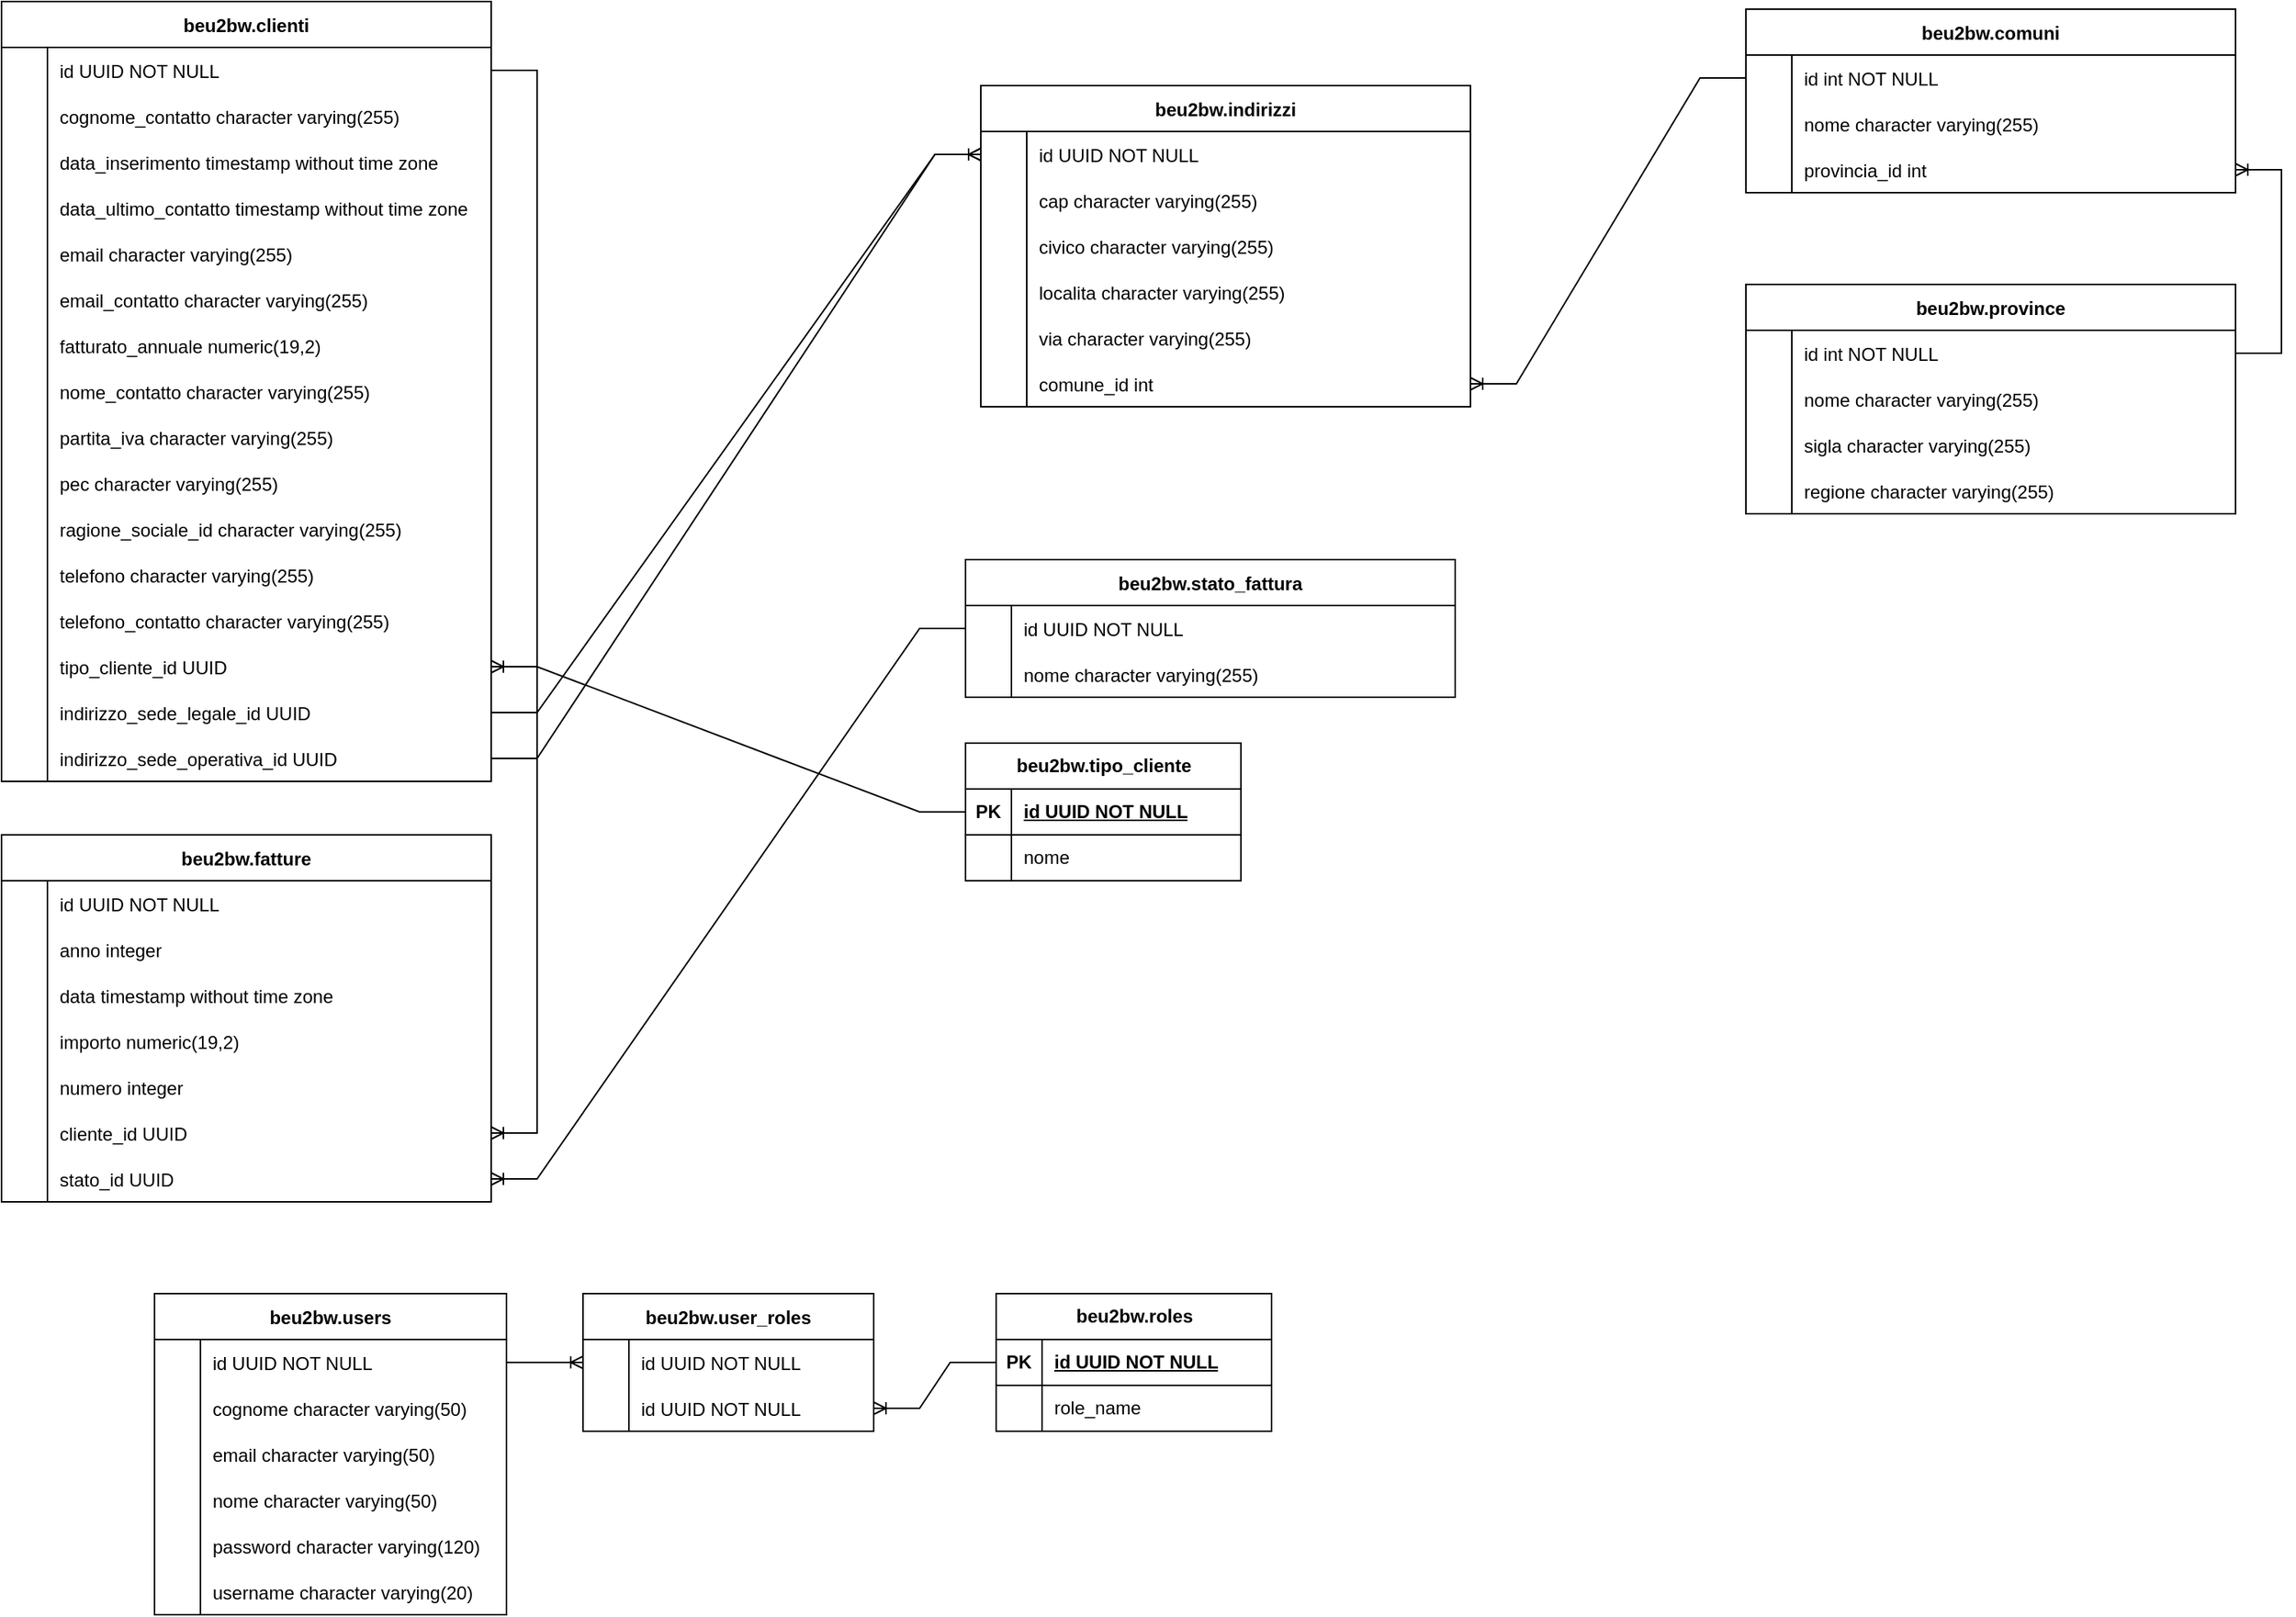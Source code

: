 <mxfile version="21.3.7" type="device">
  <diagram name="Page-1" id="3H1zWXq2zTnFVmHmEkWN">
    <mxGraphModel dx="3088" dy="836" grid="1" gridSize="10" guides="1" tooltips="1" connect="1" arrows="1" fold="1" page="1" pageScale="1" pageWidth="827" pageHeight="1169" math="0" shadow="0">
      <root>
        <mxCell id="0" />
        <mxCell id="1" parent="0" />
        <mxCell id="0dbk8oD-BahbHtxNB52f-1" value="beu2bw.clienti" style="shape=table;startSize=30;container=1;collapsible=1;childLayout=tableLayout;fixedRows=1;rowLines=0;fontStyle=1;align=center;resizeLast=1;" vertex="1" parent="1">
          <mxGeometry x="-1500" y="75" width="320" height="510" as="geometry" />
        </mxCell>
        <mxCell id="0dbk8oD-BahbHtxNB52f-2" value="" style="shape=tableRow;horizontal=0;startSize=0;swimlaneHead=0;swimlaneBody=0;fillColor=none;collapsible=0;dropTarget=0;points=[[0,0.5],[1,0.5]];portConstraint=eastwest;strokeColor=inherit;top=0;left=0;right=0;bottom=0;" vertex="1" parent="0dbk8oD-BahbHtxNB52f-1">
          <mxGeometry y="30" width="320" height="30" as="geometry" />
        </mxCell>
        <mxCell id="0dbk8oD-BahbHtxNB52f-3" value="" style="shape=partialRectangle;overflow=hidden;connectable=0;fillColor=none;strokeColor=inherit;top=0;left=0;bottom=0;right=0;" vertex="1" parent="0dbk8oD-BahbHtxNB52f-2">
          <mxGeometry width="30" height="30" as="geometry">
            <mxRectangle width="30" height="30" as="alternateBounds" />
          </mxGeometry>
        </mxCell>
        <mxCell id="0dbk8oD-BahbHtxNB52f-4" value="id UUID NOT NULL" style="shape=partialRectangle;overflow=hidden;connectable=0;fillColor=none;align=left;strokeColor=inherit;top=0;left=0;bottom=0;right=0;spacingLeft=6;" vertex="1" parent="0dbk8oD-BahbHtxNB52f-2">
          <mxGeometry x="30" width="290" height="30" as="geometry">
            <mxRectangle width="290" height="30" as="alternateBounds" />
          </mxGeometry>
        </mxCell>
        <mxCell id="0dbk8oD-BahbHtxNB52f-5" value="" style="shape=tableRow;horizontal=0;startSize=0;swimlaneHead=0;swimlaneBody=0;fillColor=none;collapsible=0;dropTarget=0;points=[[0,0.5],[1,0.5]];portConstraint=eastwest;strokeColor=inherit;top=0;left=0;right=0;bottom=0;" vertex="1" parent="0dbk8oD-BahbHtxNB52f-1">
          <mxGeometry y="60" width="320" height="30" as="geometry" />
        </mxCell>
        <mxCell id="0dbk8oD-BahbHtxNB52f-6" value="" style="shape=partialRectangle;overflow=hidden;connectable=0;fillColor=none;strokeColor=inherit;top=0;left=0;bottom=0;right=0;" vertex="1" parent="0dbk8oD-BahbHtxNB52f-5">
          <mxGeometry width="30" height="30" as="geometry">
            <mxRectangle width="30" height="30" as="alternateBounds" />
          </mxGeometry>
        </mxCell>
        <mxCell id="0dbk8oD-BahbHtxNB52f-7" value="cognome_contatto character varying(255)" style="shape=partialRectangle;overflow=hidden;connectable=0;fillColor=none;align=left;strokeColor=inherit;top=0;left=0;bottom=0;right=0;spacingLeft=6;" vertex="1" parent="0dbk8oD-BahbHtxNB52f-5">
          <mxGeometry x="30" width="290" height="30" as="geometry">
            <mxRectangle width="290" height="30" as="alternateBounds" />
          </mxGeometry>
        </mxCell>
        <mxCell id="0dbk8oD-BahbHtxNB52f-8" value="" style="shape=tableRow;horizontal=0;startSize=0;swimlaneHead=0;swimlaneBody=0;fillColor=none;collapsible=0;dropTarget=0;points=[[0,0.5],[1,0.5]];portConstraint=eastwest;strokeColor=inherit;top=0;left=0;right=0;bottom=0;" vertex="1" parent="0dbk8oD-BahbHtxNB52f-1">
          <mxGeometry y="90" width="320" height="30" as="geometry" />
        </mxCell>
        <mxCell id="0dbk8oD-BahbHtxNB52f-9" value="" style="shape=partialRectangle;overflow=hidden;connectable=0;fillColor=none;strokeColor=inherit;top=0;left=0;bottom=0;right=0;" vertex="1" parent="0dbk8oD-BahbHtxNB52f-8">
          <mxGeometry width="30" height="30" as="geometry">
            <mxRectangle width="30" height="30" as="alternateBounds" />
          </mxGeometry>
        </mxCell>
        <mxCell id="0dbk8oD-BahbHtxNB52f-10" value="data_inserimento timestamp without time zone" style="shape=partialRectangle;overflow=hidden;connectable=0;fillColor=none;align=left;strokeColor=inherit;top=0;left=0;bottom=0;right=0;spacingLeft=6;" vertex="1" parent="0dbk8oD-BahbHtxNB52f-8">
          <mxGeometry x="30" width="290" height="30" as="geometry">
            <mxRectangle width="290" height="30" as="alternateBounds" />
          </mxGeometry>
        </mxCell>
        <mxCell id="0dbk8oD-BahbHtxNB52f-11" value="" style="shape=tableRow;horizontal=0;startSize=0;swimlaneHead=0;swimlaneBody=0;fillColor=none;collapsible=0;dropTarget=0;points=[[0,0.5],[1,0.5]];portConstraint=eastwest;strokeColor=inherit;top=0;left=0;right=0;bottom=0;" vertex="1" parent="0dbk8oD-BahbHtxNB52f-1">
          <mxGeometry y="120" width="320" height="30" as="geometry" />
        </mxCell>
        <mxCell id="0dbk8oD-BahbHtxNB52f-12" value="" style="shape=partialRectangle;overflow=hidden;connectable=0;fillColor=none;strokeColor=inherit;top=0;left=0;bottom=0;right=0;" vertex="1" parent="0dbk8oD-BahbHtxNB52f-11">
          <mxGeometry width="30" height="30" as="geometry">
            <mxRectangle width="30" height="30" as="alternateBounds" />
          </mxGeometry>
        </mxCell>
        <mxCell id="0dbk8oD-BahbHtxNB52f-13" value="data_ultimo_contatto timestamp without time zone" style="shape=partialRectangle;overflow=hidden;connectable=0;fillColor=none;align=left;strokeColor=inherit;top=0;left=0;bottom=0;right=0;spacingLeft=6;" vertex="1" parent="0dbk8oD-BahbHtxNB52f-11">
          <mxGeometry x="30" width="290" height="30" as="geometry">
            <mxRectangle width="290" height="30" as="alternateBounds" />
          </mxGeometry>
        </mxCell>
        <mxCell id="0dbk8oD-BahbHtxNB52f-14" value="" style="shape=tableRow;horizontal=0;startSize=0;swimlaneHead=0;swimlaneBody=0;fillColor=none;collapsible=0;dropTarget=0;points=[[0,0.5],[1,0.5]];portConstraint=eastwest;strokeColor=inherit;top=0;left=0;right=0;bottom=0;" vertex="1" parent="0dbk8oD-BahbHtxNB52f-1">
          <mxGeometry y="150" width="320" height="30" as="geometry" />
        </mxCell>
        <mxCell id="0dbk8oD-BahbHtxNB52f-15" value="" style="shape=partialRectangle;overflow=hidden;connectable=0;fillColor=none;strokeColor=inherit;top=0;left=0;bottom=0;right=0;" vertex="1" parent="0dbk8oD-BahbHtxNB52f-14">
          <mxGeometry width="30" height="30" as="geometry">
            <mxRectangle width="30" height="30" as="alternateBounds" />
          </mxGeometry>
        </mxCell>
        <mxCell id="0dbk8oD-BahbHtxNB52f-16" value="email character varying(255)" style="shape=partialRectangle;overflow=hidden;connectable=0;fillColor=none;align=left;strokeColor=inherit;top=0;left=0;bottom=0;right=0;spacingLeft=6;" vertex="1" parent="0dbk8oD-BahbHtxNB52f-14">
          <mxGeometry x="30" width="290" height="30" as="geometry">
            <mxRectangle width="290" height="30" as="alternateBounds" />
          </mxGeometry>
        </mxCell>
        <mxCell id="0dbk8oD-BahbHtxNB52f-17" value="" style="shape=tableRow;horizontal=0;startSize=0;swimlaneHead=0;swimlaneBody=0;fillColor=none;collapsible=0;dropTarget=0;points=[[0,0.5],[1,0.5]];portConstraint=eastwest;strokeColor=inherit;top=0;left=0;right=0;bottom=0;" vertex="1" parent="0dbk8oD-BahbHtxNB52f-1">
          <mxGeometry y="180" width="320" height="30" as="geometry" />
        </mxCell>
        <mxCell id="0dbk8oD-BahbHtxNB52f-18" value="" style="shape=partialRectangle;overflow=hidden;connectable=0;fillColor=none;strokeColor=inherit;top=0;left=0;bottom=0;right=0;" vertex="1" parent="0dbk8oD-BahbHtxNB52f-17">
          <mxGeometry width="30" height="30" as="geometry">
            <mxRectangle width="30" height="30" as="alternateBounds" />
          </mxGeometry>
        </mxCell>
        <mxCell id="0dbk8oD-BahbHtxNB52f-19" value="email_contatto character varying(255)" style="shape=partialRectangle;overflow=hidden;connectable=0;fillColor=none;align=left;strokeColor=inherit;top=0;left=0;bottom=0;right=0;spacingLeft=6;" vertex="1" parent="0dbk8oD-BahbHtxNB52f-17">
          <mxGeometry x="30" width="290" height="30" as="geometry">
            <mxRectangle width="290" height="30" as="alternateBounds" />
          </mxGeometry>
        </mxCell>
        <mxCell id="0dbk8oD-BahbHtxNB52f-20" value="" style="shape=tableRow;horizontal=0;startSize=0;swimlaneHead=0;swimlaneBody=0;fillColor=none;collapsible=0;dropTarget=0;points=[[0,0.5],[1,0.5]];portConstraint=eastwest;strokeColor=inherit;top=0;left=0;right=0;bottom=0;" vertex="1" parent="0dbk8oD-BahbHtxNB52f-1">
          <mxGeometry y="210" width="320" height="30" as="geometry" />
        </mxCell>
        <mxCell id="0dbk8oD-BahbHtxNB52f-21" value="" style="shape=partialRectangle;overflow=hidden;connectable=0;fillColor=none;strokeColor=inherit;top=0;left=0;bottom=0;right=0;" vertex="1" parent="0dbk8oD-BahbHtxNB52f-20">
          <mxGeometry width="30" height="30" as="geometry">
            <mxRectangle width="30" height="30" as="alternateBounds" />
          </mxGeometry>
        </mxCell>
        <mxCell id="0dbk8oD-BahbHtxNB52f-22" value="fatturato_annuale numeric(19,2)" style="shape=partialRectangle;overflow=hidden;connectable=0;fillColor=none;align=left;strokeColor=inherit;top=0;left=0;bottom=0;right=0;spacingLeft=6;" vertex="1" parent="0dbk8oD-BahbHtxNB52f-20">
          <mxGeometry x="30" width="290" height="30" as="geometry">
            <mxRectangle width="290" height="30" as="alternateBounds" />
          </mxGeometry>
        </mxCell>
        <mxCell id="0dbk8oD-BahbHtxNB52f-23" value="" style="shape=tableRow;horizontal=0;startSize=0;swimlaneHead=0;swimlaneBody=0;fillColor=none;collapsible=0;dropTarget=0;points=[[0,0.5],[1,0.5]];portConstraint=eastwest;strokeColor=inherit;top=0;left=0;right=0;bottom=0;" vertex="1" parent="0dbk8oD-BahbHtxNB52f-1">
          <mxGeometry y="240" width="320" height="30" as="geometry" />
        </mxCell>
        <mxCell id="0dbk8oD-BahbHtxNB52f-24" value="" style="shape=partialRectangle;overflow=hidden;connectable=0;fillColor=none;strokeColor=inherit;top=0;left=0;bottom=0;right=0;" vertex="1" parent="0dbk8oD-BahbHtxNB52f-23">
          <mxGeometry width="30" height="30" as="geometry">
            <mxRectangle width="30" height="30" as="alternateBounds" />
          </mxGeometry>
        </mxCell>
        <mxCell id="0dbk8oD-BahbHtxNB52f-25" value="nome_contatto character varying(255)" style="shape=partialRectangle;overflow=hidden;connectable=0;fillColor=none;align=left;strokeColor=inherit;top=0;left=0;bottom=0;right=0;spacingLeft=6;" vertex="1" parent="0dbk8oD-BahbHtxNB52f-23">
          <mxGeometry x="30" width="290" height="30" as="geometry">
            <mxRectangle width="290" height="30" as="alternateBounds" />
          </mxGeometry>
        </mxCell>
        <mxCell id="0dbk8oD-BahbHtxNB52f-26" value="" style="shape=tableRow;horizontal=0;startSize=0;swimlaneHead=0;swimlaneBody=0;fillColor=none;collapsible=0;dropTarget=0;points=[[0,0.5],[1,0.5]];portConstraint=eastwest;strokeColor=inherit;top=0;left=0;right=0;bottom=0;" vertex="1" parent="0dbk8oD-BahbHtxNB52f-1">
          <mxGeometry y="270" width="320" height="30" as="geometry" />
        </mxCell>
        <mxCell id="0dbk8oD-BahbHtxNB52f-27" value="" style="shape=partialRectangle;overflow=hidden;connectable=0;fillColor=none;strokeColor=inherit;top=0;left=0;bottom=0;right=0;" vertex="1" parent="0dbk8oD-BahbHtxNB52f-26">
          <mxGeometry width="30" height="30" as="geometry">
            <mxRectangle width="30" height="30" as="alternateBounds" />
          </mxGeometry>
        </mxCell>
        <mxCell id="0dbk8oD-BahbHtxNB52f-28" value="partita_iva character varying(255)" style="shape=partialRectangle;overflow=hidden;connectable=0;fillColor=none;align=left;strokeColor=inherit;top=0;left=0;bottom=0;right=0;spacingLeft=6;" vertex="1" parent="0dbk8oD-BahbHtxNB52f-26">
          <mxGeometry x="30" width="290" height="30" as="geometry">
            <mxRectangle width="290" height="30" as="alternateBounds" />
          </mxGeometry>
        </mxCell>
        <mxCell id="0dbk8oD-BahbHtxNB52f-29" value="" style="shape=tableRow;horizontal=0;startSize=0;swimlaneHead=0;swimlaneBody=0;fillColor=none;collapsible=0;dropTarget=0;points=[[0,0.5],[1,0.5]];portConstraint=eastwest;strokeColor=inherit;top=0;left=0;right=0;bottom=0;" vertex="1" parent="0dbk8oD-BahbHtxNB52f-1">
          <mxGeometry y="300" width="320" height="30" as="geometry" />
        </mxCell>
        <mxCell id="0dbk8oD-BahbHtxNB52f-30" value="" style="shape=partialRectangle;overflow=hidden;connectable=0;fillColor=none;strokeColor=inherit;top=0;left=0;bottom=0;right=0;" vertex="1" parent="0dbk8oD-BahbHtxNB52f-29">
          <mxGeometry width="30" height="30" as="geometry">
            <mxRectangle width="30" height="30" as="alternateBounds" />
          </mxGeometry>
        </mxCell>
        <mxCell id="0dbk8oD-BahbHtxNB52f-31" value="pec character varying(255)" style="shape=partialRectangle;overflow=hidden;connectable=0;fillColor=none;align=left;strokeColor=inherit;top=0;left=0;bottom=0;right=0;spacingLeft=6;" vertex="1" parent="0dbk8oD-BahbHtxNB52f-29">
          <mxGeometry x="30" width="290" height="30" as="geometry">
            <mxRectangle width="290" height="30" as="alternateBounds" />
          </mxGeometry>
        </mxCell>
        <mxCell id="0dbk8oD-BahbHtxNB52f-32" value="" style="shape=tableRow;horizontal=0;startSize=0;swimlaneHead=0;swimlaneBody=0;fillColor=none;collapsible=0;dropTarget=0;points=[[0,0.5],[1,0.5]];portConstraint=eastwest;strokeColor=inherit;top=0;left=0;right=0;bottom=0;" vertex="1" parent="0dbk8oD-BahbHtxNB52f-1">
          <mxGeometry y="330" width="320" height="30" as="geometry" />
        </mxCell>
        <mxCell id="0dbk8oD-BahbHtxNB52f-33" value="" style="shape=partialRectangle;overflow=hidden;connectable=0;fillColor=none;strokeColor=inherit;top=0;left=0;bottom=0;right=0;" vertex="1" parent="0dbk8oD-BahbHtxNB52f-32">
          <mxGeometry width="30" height="30" as="geometry">
            <mxRectangle width="30" height="30" as="alternateBounds" />
          </mxGeometry>
        </mxCell>
        <mxCell id="0dbk8oD-BahbHtxNB52f-34" value="ragione_sociale_id character varying(255)" style="shape=partialRectangle;overflow=hidden;connectable=0;fillColor=none;align=left;strokeColor=inherit;top=0;left=0;bottom=0;right=0;spacingLeft=6;" vertex="1" parent="0dbk8oD-BahbHtxNB52f-32">
          <mxGeometry x="30" width="290" height="30" as="geometry">
            <mxRectangle width="290" height="30" as="alternateBounds" />
          </mxGeometry>
        </mxCell>
        <mxCell id="0dbk8oD-BahbHtxNB52f-35" value="" style="shape=tableRow;horizontal=0;startSize=0;swimlaneHead=0;swimlaneBody=0;fillColor=none;collapsible=0;dropTarget=0;points=[[0,0.5],[1,0.5]];portConstraint=eastwest;strokeColor=inherit;top=0;left=0;right=0;bottom=0;" vertex="1" parent="0dbk8oD-BahbHtxNB52f-1">
          <mxGeometry y="360" width="320" height="30" as="geometry" />
        </mxCell>
        <mxCell id="0dbk8oD-BahbHtxNB52f-36" value="" style="shape=partialRectangle;overflow=hidden;connectable=0;fillColor=none;strokeColor=inherit;top=0;left=0;bottom=0;right=0;" vertex="1" parent="0dbk8oD-BahbHtxNB52f-35">
          <mxGeometry width="30" height="30" as="geometry">
            <mxRectangle width="30" height="30" as="alternateBounds" />
          </mxGeometry>
        </mxCell>
        <mxCell id="0dbk8oD-BahbHtxNB52f-37" value="telefono character varying(255)" style="shape=partialRectangle;overflow=hidden;connectable=0;fillColor=none;align=left;strokeColor=inherit;top=0;left=0;bottom=0;right=0;spacingLeft=6;" vertex="1" parent="0dbk8oD-BahbHtxNB52f-35">
          <mxGeometry x="30" width="290" height="30" as="geometry">
            <mxRectangle width="290" height="30" as="alternateBounds" />
          </mxGeometry>
        </mxCell>
        <mxCell id="0dbk8oD-BahbHtxNB52f-38" value="" style="shape=tableRow;horizontal=0;startSize=0;swimlaneHead=0;swimlaneBody=0;fillColor=none;collapsible=0;dropTarget=0;points=[[0,0.5],[1,0.5]];portConstraint=eastwest;strokeColor=inherit;top=0;left=0;right=0;bottom=0;" vertex="1" parent="0dbk8oD-BahbHtxNB52f-1">
          <mxGeometry y="390" width="320" height="30" as="geometry" />
        </mxCell>
        <mxCell id="0dbk8oD-BahbHtxNB52f-39" value="" style="shape=partialRectangle;overflow=hidden;connectable=0;fillColor=none;strokeColor=inherit;top=0;left=0;bottom=0;right=0;" vertex="1" parent="0dbk8oD-BahbHtxNB52f-38">
          <mxGeometry width="30" height="30" as="geometry">
            <mxRectangle width="30" height="30" as="alternateBounds" />
          </mxGeometry>
        </mxCell>
        <mxCell id="0dbk8oD-BahbHtxNB52f-40" value="telefono_contatto character varying(255)" style="shape=partialRectangle;overflow=hidden;connectable=0;fillColor=none;align=left;strokeColor=inherit;top=0;left=0;bottom=0;right=0;spacingLeft=6;" vertex="1" parent="0dbk8oD-BahbHtxNB52f-38">
          <mxGeometry x="30" width="290" height="30" as="geometry">
            <mxRectangle width="290" height="30" as="alternateBounds" />
          </mxGeometry>
        </mxCell>
        <mxCell id="0dbk8oD-BahbHtxNB52f-41" value="" style="shape=tableRow;horizontal=0;startSize=0;swimlaneHead=0;swimlaneBody=0;fillColor=none;collapsible=0;dropTarget=0;points=[[0,0.5],[1,0.5]];portConstraint=eastwest;strokeColor=inherit;top=0;left=0;right=0;bottom=0;" vertex="1" parent="0dbk8oD-BahbHtxNB52f-1">
          <mxGeometry y="420" width="320" height="30" as="geometry" />
        </mxCell>
        <mxCell id="0dbk8oD-BahbHtxNB52f-42" value="" style="shape=partialRectangle;overflow=hidden;connectable=0;fillColor=none;strokeColor=inherit;top=0;left=0;bottom=0;right=0;" vertex="1" parent="0dbk8oD-BahbHtxNB52f-41">
          <mxGeometry width="30" height="30" as="geometry">
            <mxRectangle width="30" height="30" as="alternateBounds" />
          </mxGeometry>
        </mxCell>
        <mxCell id="0dbk8oD-BahbHtxNB52f-43" value="tipo_cliente_id UUID" style="shape=partialRectangle;overflow=hidden;connectable=0;fillColor=none;align=left;strokeColor=inherit;top=0;left=0;bottom=0;right=0;spacingLeft=6;" vertex="1" parent="0dbk8oD-BahbHtxNB52f-41">
          <mxGeometry x="30" width="290" height="30" as="geometry">
            <mxRectangle width="290" height="30" as="alternateBounds" />
          </mxGeometry>
        </mxCell>
        <mxCell id="0dbk8oD-BahbHtxNB52f-44" value="" style="shape=tableRow;horizontal=0;startSize=0;swimlaneHead=0;swimlaneBody=0;fillColor=none;collapsible=0;dropTarget=0;points=[[0,0.5],[1,0.5]];portConstraint=eastwest;strokeColor=inherit;top=0;left=0;right=0;bottom=0;" vertex="1" parent="0dbk8oD-BahbHtxNB52f-1">
          <mxGeometry y="450" width="320" height="30" as="geometry" />
        </mxCell>
        <mxCell id="0dbk8oD-BahbHtxNB52f-45" value="" style="shape=partialRectangle;overflow=hidden;connectable=0;fillColor=none;strokeColor=inherit;top=0;left=0;bottom=0;right=0;" vertex="1" parent="0dbk8oD-BahbHtxNB52f-44">
          <mxGeometry width="30" height="30" as="geometry">
            <mxRectangle width="30" height="30" as="alternateBounds" />
          </mxGeometry>
        </mxCell>
        <mxCell id="0dbk8oD-BahbHtxNB52f-46" value="indirizzo_sede_legale_id UUID" style="shape=partialRectangle;overflow=hidden;connectable=0;fillColor=none;align=left;strokeColor=inherit;top=0;left=0;bottom=0;right=0;spacingLeft=6;" vertex="1" parent="0dbk8oD-BahbHtxNB52f-44">
          <mxGeometry x="30" width="290" height="30" as="geometry">
            <mxRectangle width="290" height="30" as="alternateBounds" />
          </mxGeometry>
        </mxCell>
        <mxCell id="0dbk8oD-BahbHtxNB52f-47" value="" style="shape=tableRow;horizontal=0;startSize=0;swimlaneHead=0;swimlaneBody=0;fillColor=none;collapsible=0;dropTarget=0;points=[[0,0.5],[1,0.5]];portConstraint=eastwest;strokeColor=inherit;top=0;left=0;right=0;bottom=0;" vertex="1" parent="0dbk8oD-BahbHtxNB52f-1">
          <mxGeometry y="480" width="320" height="30" as="geometry" />
        </mxCell>
        <mxCell id="0dbk8oD-BahbHtxNB52f-48" value="" style="shape=partialRectangle;overflow=hidden;connectable=0;fillColor=none;strokeColor=inherit;top=0;left=0;bottom=0;right=0;" vertex="1" parent="0dbk8oD-BahbHtxNB52f-47">
          <mxGeometry width="30" height="30" as="geometry">
            <mxRectangle width="30" height="30" as="alternateBounds" />
          </mxGeometry>
        </mxCell>
        <mxCell id="0dbk8oD-BahbHtxNB52f-49" value="indirizzo_sede_operativa_id UUID" style="shape=partialRectangle;overflow=hidden;connectable=0;fillColor=none;align=left;strokeColor=inherit;top=0;left=0;bottom=0;right=0;spacingLeft=6;" vertex="1" parent="0dbk8oD-BahbHtxNB52f-47">
          <mxGeometry x="30" width="290" height="30" as="geometry">
            <mxRectangle width="290" height="30" as="alternateBounds" />
          </mxGeometry>
        </mxCell>
        <mxCell id="0dbk8oD-BahbHtxNB52f-50" value="beu2bw.comuni" style="shape=table;startSize=30;container=1;collapsible=1;childLayout=tableLayout;fixedRows=1;rowLines=0;fontStyle=1;align=center;resizeLast=1;" vertex="1" parent="1">
          <mxGeometry x="-360" y="80" width="320" height="120" as="geometry" />
        </mxCell>
        <mxCell id="0dbk8oD-BahbHtxNB52f-51" value="" style="shape=tableRow;horizontal=0;startSize=0;swimlaneHead=0;swimlaneBody=0;fillColor=none;collapsible=0;dropTarget=0;points=[[0,0.5],[1,0.5]];portConstraint=eastwest;strokeColor=inherit;top=0;left=0;right=0;bottom=0;" vertex="1" parent="0dbk8oD-BahbHtxNB52f-50">
          <mxGeometry y="30" width="320" height="30" as="geometry" />
        </mxCell>
        <mxCell id="0dbk8oD-BahbHtxNB52f-52" value="" style="shape=partialRectangle;overflow=hidden;connectable=0;fillColor=none;strokeColor=inherit;top=0;left=0;bottom=0;right=0;" vertex="1" parent="0dbk8oD-BahbHtxNB52f-51">
          <mxGeometry width="30" height="30" as="geometry">
            <mxRectangle width="30" height="30" as="alternateBounds" />
          </mxGeometry>
        </mxCell>
        <mxCell id="0dbk8oD-BahbHtxNB52f-53" value="id int NOT NULL" style="shape=partialRectangle;overflow=hidden;connectable=0;fillColor=none;align=left;strokeColor=inherit;top=0;left=0;bottom=0;right=0;spacingLeft=6;" vertex="1" parent="0dbk8oD-BahbHtxNB52f-51">
          <mxGeometry x="30" width="290" height="30" as="geometry">
            <mxRectangle width="290" height="30" as="alternateBounds" />
          </mxGeometry>
        </mxCell>
        <mxCell id="0dbk8oD-BahbHtxNB52f-54" value="" style="shape=tableRow;horizontal=0;startSize=0;swimlaneHead=0;swimlaneBody=0;fillColor=none;collapsible=0;dropTarget=0;points=[[0,0.5],[1,0.5]];portConstraint=eastwest;strokeColor=inherit;top=0;left=0;right=0;bottom=0;" vertex="1" parent="0dbk8oD-BahbHtxNB52f-50">
          <mxGeometry y="60" width="320" height="30" as="geometry" />
        </mxCell>
        <mxCell id="0dbk8oD-BahbHtxNB52f-55" value="" style="shape=partialRectangle;overflow=hidden;connectable=0;fillColor=none;strokeColor=inherit;top=0;left=0;bottom=0;right=0;" vertex="1" parent="0dbk8oD-BahbHtxNB52f-54">
          <mxGeometry width="30" height="30" as="geometry">
            <mxRectangle width="30" height="30" as="alternateBounds" />
          </mxGeometry>
        </mxCell>
        <mxCell id="0dbk8oD-BahbHtxNB52f-56" value="nome character varying(255)" style="shape=partialRectangle;overflow=hidden;connectable=0;fillColor=none;align=left;strokeColor=inherit;top=0;left=0;bottom=0;right=0;spacingLeft=6;" vertex="1" parent="0dbk8oD-BahbHtxNB52f-54">
          <mxGeometry x="30" width="290" height="30" as="geometry">
            <mxRectangle width="290" height="30" as="alternateBounds" />
          </mxGeometry>
        </mxCell>
        <mxCell id="0dbk8oD-BahbHtxNB52f-57" value="" style="shape=tableRow;horizontal=0;startSize=0;swimlaneHead=0;swimlaneBody=0;fillColor=none;collapsible=0;dropTarget=0;points=[[0,0.5],[1,0.5]];portConstraint=eastwest;strokeColor=inherit;top=0;left=0;right=0;bottom=0;" vertex="1" parent="0dbk8oD-BahbHtxNB52f-50">
          <mxGeometry y="90" width="320" height="30" as="geometry" />
        </mxCell>
        <mxCell id="0dbk8oD-BahbHtxNB52f-58" value="" style="shape=partialRectangle;overflow=hidden;connectable=0;fillColor=none;strokeColor=inherit;top=0;left=0;bottom=0;right=0;" vertex="1" parent="0dbk8oD-BahbHtxNB52f-57">
          <mxGeometry width="30" height="30" as="geometry">
            <mxRectangle width="30" height="30" as="alternateBounds" />
          </mxGeometry>
        </mxCell>
        <mxCell id="0dbk8oD-BahbHtxNB52f-59" value="provincia_id int" style="shape=partialRectangle;overflow=hidden;connectable=0;fillColor=none;align=left;strokeColor=inherit;top=0;left=0;bottom=0;right=0;spacingLeft=6;" vertex="1" parent="0dbk8oD-BahbHtxNB52f-57">
          <mxGeometry x="30" width="290" height="30" as="geometry">
            <mxRectangle width="290" height="30" as="alternateBounds" />
          </mxGeometry>
        </mxCell>
        <mxCell id="0dbk8oD-BahbHtxNB52f-60" value="beu2bw.fatture" style="shape=table;startSize=30;container=1;collapsible=1;childLayout=tableLayout;fixedRows=1;rowLines=0;fontStyle=1;align=center;resizeLast=1;" vertex="1" parent="1">
          <mxGeometry x="-1500" y="620" width="320" height="240" as="geometry" />
        </mxCell>
        <mxCell id="0dbk8oD-BahbHtxNB52f-61" value="" style="shape=tableRow;horizontal=0;startSize=0;swimlaneHead=0;swimlaneBody=0;fillColor=none;collapsible=0;dropTarget=0;points=[[0,0.5],[1,0.5]];portConstraint=eastwest;strokeColor=inherit;top=0;left=0;right=0;bottom=0;" vertex="1" parent="0dbk8oD-BahbHtxNB52f-60">
          <mxGeometry y="30" width="320" height="30" as="geometry" />
        </mxCell>
        <mxCell id="0dbk8oD-BahbHtxNB52f-62" value="" style="shape=partialRectangle;overflow=hidden;connectable=0;fillColor=none;strokeColor=inherit;top=0;left=0;bottom=0;right=0;" vertex="1" parent="0dbk8oD-BahbHtxNB52f-61">
          <mxGeometry width="30" height="30" as="geometry">
            <mxRectangle width="30" height="30" as="alternateBounds" />
          </mxGeometry>
        </mxCell>
        <mxCell id="0dbk8oD-BahbHtxNB52f-63" value="id UUID NOT NULL" style="shape=partialRectangle;overflow=hidden;connectable=0;fillColor=none;align=left;strokeColor=inherit;top=0;left=0;bottom=0;right=0;spacingLeft=6;" vertex="1" parent="0dbk8oD-BahbHtxNB52f-61">
          <mxGeometry x="30" width="290" height="30" as="geometry">
            <mxRectangle width="290" height="30" as="alternateBounds" />
          </mxGeometry>
        </mxCell>
        <mxCell id="0dbk8oD-BahbHtxNB52f-64" value="" style="shape=tableRow;horizontal=0;startSize=0;swimlaneHead=0;swimlaneBody=0;fillColor=none;collapsible=0;dropTarget=0;points=[[0,0.5],[1,0.5]];portConstraint=eastwest;strokeColor=inherit;top=0;left=0;right=0;bottom=0;" vertex="1" parent="0dbk8oD-BahbHtxNB52f-60">
          <mxGeometry y="60" width="320" height="30" as="geometry" />
        </mxCell>
        <mxCell id="0dbk8oD-BahbHtxNB52f-65" value="" style="shape=partialRectangle;overflow=hidden;connectable=0;fillColor=none;strokeColor=inherit;top=0;left=0;bottom=0;right=0;" vertex="1" parent="0dbk8oD-BahbHtxNB52f-64">
          <mxGeometry width="30" height="30" as="geometry">
            <mxRectangle width="30" height="30" as="alternateBounds" />
          </mxGeometry>
        </mxCell>
        <mxCell id="0dbk8oD-BahbHtxNB52f-66" value="anno integer" style="shape=partialRectangle;overflow=hidden;connectable=0;fillColor=none;align=left;strokeColor=inherit;top=0;left=0;bottom=0;right=0;spacingLeft=6;" vertex="1" parent="0dbk8oD-BahbHtxNB52f-64">
          <mxGeometry x="30" width="290" height="30" as="geometry">
            <mxRectangle width="290" height="30" as="alternateBounds" />
          </mxGeometry>
        </mxCell>
        <mxCell id="0dbk8oD-BahbHtxNB52f-67" value="" style="shape=tableRow;horizontal=0;startSize=0;swimlaneHead=0;swimlaneBody=0;fillColor=none;collapsible=0;dropTarget=0;points=[[0,0.5],[1,0.5]];portConstraint=eastwest;strokeColor=inherit;top=0;left=0;right=0;bottom=0;" vertex="1" parent="0dbk8oD-BahbHtxNB52f-60">
          <mxGeometry y="90" width="320" height="30" as="geometry" />
        </mxCell>
        <mxCell id="0dbk8oD-BahbHtxNB52f-68" value="" style="shape=partialRectangle;overflow=hidden;connectable=0;fillColor=none;strokeColor=inherit;top=0;left=0;bottom=0;right=0;" vertex="1" parent="0dbk8oD-BahbHtxNB52f-67">
          <mxGeometry width="30" height="30" as="geometry">
            <mxRectangle width="30" height="30" as="alternateBounds" />
          </mxGeometry>
        </mxCell>
        <mxCell id="0dbk8oD-BahbHtxNB52f-69" value="data timestamp without time zone" style="shape=partialRectangle;overflow=hidden;connectable=0;fillColor=none;align=left;strokeColor=inherit;top=0;left=0;bottom=0;right=0;spacingLeft=6;" vertex="1" parent="0dbk8oD-BahbHtxNB52f-67">
          <mxGeometry x="30" width="290" height="30" as="geometry">
            <mxRectangle width="290" height="30" as="alternateBounds" />
          </mxGeometry>
        </mxCell>
        <mxCell id="0dbk8oD-BahbHtxNB52f-70" value="" style="shape=tableRow;horizontal=0;startSize=0;swimlaneHead=0;swimlaneBody=0;fillColor=none;collapsible=0;dropTarget=0;points=[[0,0.5],[1,0.5]];portConstraint=eastwest;strokeColor=inherit;top=0;left=0;right=0;bottom=0;" vertex="1" parent="0dbk8oD-BahbHtxNB52f-60">
          <mxGeometry y="120" width="320" height="30" as="geometry" />
        </mxCell>
        <mxCell id="0dbk8oD-BahbHtxNB52f-71" value="" style="shape=partialRectangle;overflow=hidden;connectable=0;fillColor=none;strokeColor=inherit;top=0;left=0;bottom=0;right=0;" vertex="1" parent="0dbk8oD-BahbHtxNB52f-70">
          <mxGeometry width="30" height="30" as="geometry">
            <mxRectangle width="30" height="30" as="alternateBounds" />
          </mxGeometry>
        </mxCell>
        <mxCell id="0dbk8oD-BahbHtxNB52f-72" value="importo numeric(19,2)" style="shape=partialRectangle;overflow=hidden;connectable=0;fillColor=none;align=left;strokeColor=inherit;top=0;left=0;bottom=0;right=0;spacingLeft=6;" vertex="1" parent="0dbk8oD-BahbHtxNB52f-70">
          <mxGeometry x="30" width="290" height="30" as="geometry">
            <mxRectangle width="290" height="30" as="alternateBounds" />
          </mxGeometry>
        </mxCell>
        <mxCell id="0dbk8oD-BahbHtxNB52f-73" value="" style="shape=tableRow;horizontal=0;startSize=0;swimlaneHead=0;swimlaneBody=0;fillColor=none;collapsible=0;dropTarget=0;points=[[0,0.5],[1,0.5]];portConstraint=eastwest;strokeColor=inherit;top=0;left=0;right=0;bottom=0;" vertex="1" parent="0dbk8oD-BahbHtxNB52f-60">
          <mxGeometry y="150" width="320" height="30" as="geometry" />
        </mxCell>
        <mxCell id="0dbk8oD-BahbHtxNB52f-74" value="" style="shape=partialRectangle;overflow=hidden;connectable=0;fillColor=none;strokeColor=inherit;top=0;left=0;bottom=0;right=0;" vertex="1" parent="0dbk8oD-BahbHtxNB52f-73">
          <mxGeometry width="30" height="30" as="geometry">
            <mxRectangle width="30" height="30" as="alternateBounds" />
          </mxGeometry>
        </mxCell>
        <mxCell id="0dbk8oD-BahbHtxNB52f-75" value="numero integer" style="shape=partialRectangle;overflow=hidden;connectable=0;fillColor=none;align=left;strokeColor=inherit;top=0;left=0;bottom=0;right=0;spacingLeft=6;" vertex="1" parent="0dbk8oD-BahbHtxNB52f-73">
          <mxGeometry x="30" width="290" height="30" as="geometry">
            <mxRectangle width="290" height="30" as="alternateBounds" />
          </mxGeometry>
        </mxCell>
        <mxCell id="0dbk8oD-BahbHtxNB52f-76" value="" style="shape=tableRow;horizontal=0;startSize=0;swimlaneHead=0;swimlaneBody=0;fillColor=none;collapsible=0;dropTarget=0;points=[[0,0.5],[1,0.5]];portConstraint=eastwest;strokeColor=inherit;top=0;left=0;right=0;bottom=0;" vertex="1" parent="0dbk8oD-BahbHtxNB52f-60">
          <mxGeometry y="180" width="320" height="30" as="geometry" />
        </mxCell>
        <mxCell id="0dbk8oD-BahbHtxNB52f-77" value="" style="shape=partialRectangle;overflow=hidden;connectable=0;fillColor=none;strokeColor=inherit;top=0;left=0;bottom=0;right=0;" vertex="1" parent="0dbk8oD-BahbHtxNB52f-76">
          <mxGeometry width="30" height="30" as="geometry">
            <mxRectangle width="30" height="30" as="alternateBounds" />
          </mxGeometry>
        </mxCell>
        <mxCell id="0dbk8oD-BahbHtxNB52f-78" value="cliente_id UUID" style="shape=partialRectangle;overflow=hidden;connectable=0;fillColor=none;align=left;strokeColor=inherit;top=0;left=0;bottom=0;right=0;spacingLeft=6;" vertex="1" parent="0dbk8oD-BahbHtxNB52f-76">
          <mxGeometry x="30" width="290" height="30" as="geometry">
            <mxRectangle width="290" height="30" as="alternateBounds" />
          </mxGeometry>
        </mxCell>
        <mxCell id="0dbk8oD-BahbHtxNB52f-79" value="" style="shape=tableRow;horizontal=0;startSize=0;swimlaneHead=0;swimlaneBody=0;fillColor=none;collapsible=0;dropTarget=0;points=[[0,0.5],[1,0.5]];portConstraint=eastwest;strokeColor=inherit;top=0;left=0;right=0;bottom=0;" vertex="1" parent="0dbk8oD-BahbHtxNB52f-60">
          <mxGeometry y="210" width="320" height="30" as="geometry" />
        </mxCell>
        <mxCell id="0dbk8oD-BahbHtxNB52f-80" value="" style="shape=partialRectangle;overflow=hidden;connectable=0;fillColor=none;strokeColor=inherit;top=0;left=0;bottom=0;right=0;" vertex="1" parent="0dbk8oD-BahbHtxNB52f-79">
          <mxGeometry width="30" height="30" as="geometry">
            <mxRectangle width="30" height="30" as="alternateBounds" />
          </mxGeometry>
        </mxCell>
        <mxCell id="0dbk8oD-BahbHtxNB52f-81" value="stato_id UUID" style="shape=partialRectangle;overflow=hidden;connectable=0;fillColor=none;align=left;strokeColor=inherit;top=0;left=0;bottom=0;right=0;spacingLeft=6;" vertex="1" parent="0dbk8oD-BahbHtxNB52f-79">
          <mxGeometry x="30" width="290" height="30" as="geometry">
            <mxRectangle width="290" height="30" as="alternateBounds" />
          </mxGeometry>
        </mxCell>
        <mxCell id="0dbk8oD-BahbHtxNB52f-82" value="beu2bw.indirizzi" style="shape=table;startSize=30;container=1;collapsible=1;childLayout=tableLayout;fixedRows=1;rowLines=0;fontStyle=1;align=center;resizeLast=1;" vertex="1" parent="1">
          <mxGeometry x="-860" y="130" width="320" height="210" as="geometry" />
        </mxCell>
        <mxCell id="0dbk8oD-BahbHtxNB52f-83" value="" style="shape=tableRow;horizontal=0;startSize=0;swimlaneHead=0;swimlaneBody=0;fillColor=none;collapsible=0;dropTarget=0;points=[[0,0.5],[1,0.5]];portConstraint=eastwest;strokeColor=inherit;top=0;left=0;right=0;bottom=0;" vertex="1" parent="0dbk8oD-BahbHtxNB52f-82">
          <mxGeometry y="30" width="320" height="30" as="geometry" />
        </mxCell>
        <mxCell id="0dbk8oD-BahbHtxNB52f-84" value="" style="shape=partialRectangle;overflow=hidden;connectable=0;fillColor=none;strokeColor=inherit;top=0;left=0;bottom=0;right=0;" vertex="1" parent="0dbk8oD-BahbHtxNB52f-83">
          <mxGeometry width="30" height="30" as="geometry">
            <mxRectangle width="30" height="30" as="alternateBounds" />
          </mxGeometry>
        </mxCell>
        <mxCell id="0dbk8oD-BahbHtxNB52f-85" value="id UUID NOT NULL" style="shape=partialRectangle;overflow=hidden;connectable=0;fillColor=none;align=left;strokeColor=inherit;top=0;left=0;bottom=0;right=0;spacingLeft=6;" vertex="1" parent="0dbk8oD-BahbHtxNB52f-83">
          <mxGeometry x="30" width="290" height="30" as="geometry">
            <mxRectangle width="290" height="30" as="alternateBounds" />
          </mxGeometry>
        </mxCell>
        <mxCell id="0dbk8oD-BahbHtxNB52f-86" value="" style="shape=tableRow;horizontal=0;startSize=0;swimlaneHead=0;swimlaneBody=0;fillColor=none;collapsible=0;dropTarget=0;points=[[0,0.5],[1,0.5]];portConstraint=eastwest;strokeColor=inherit;top=0;left=0;right=0;bottom=0;" vertex="1" parent="0dbk8oD-BahbHtxNB52f-82">
          <mxGeometry y="60" width="320" height="30" as="geometry" />
        </mxCell>
        <mxCell id="0dbk8oD-BahbHtxNB52f-87" value="" style="shape=partialRectangle;overflow=hidden;connectable=0;fillColor=none;strokeColor=inherit;top=0;left=0;bottom=0;right=0;" vertex="1" parent="0dbk8oD-BahbHtxNB52f-86">
          <mxGeometry width="30" height="30" as="geometry">
            <mxRectangle width="30" height="30" as="alternateBounds" />
          </mxGeometry>
        </mxCell>
        <mxCell id="0dbk8oD-BahbHtxNB52f-88" value="cap character varying(255)" style="shape=partialRectangle;overflow=hidden;connectable=0;fillColor=none;align=left;strokeColor=inherit;top=0;left=0;bottom=0;right=0;spacingLeft=6;" vertex="1" parent="0dbk8oD-BahbHtxNB52f-86">
          <mxGeometry x="30" width="290" height="30" as="geometry">
            <mxRectangle width="290" height="30" as="alternateBounds" />
          </mxGeometry>
        </mxCell>
        <mxCell id="0dbk8oD-BahbHtxNB52f-89" value="" style="shape=tableRow;horizontal=0;startSize=0;swimlaneHead=0;swimlaneBody=0;fillColor=none;collapsible=0;dropTarget=0;points=[[0,0.5],[1,0.5]];portConstraint=eastwest;strokeColor=inherit;top=0;left=0;right=0;bottom=0;" vertex="1" parent="0dbk8oD-BahbHtxNB52f-82">
          <mxGeometry y="90" width="320" height="30" as="geometry" />
        </mxCell>
        <mxCell id="0dbk8oD-BahbHtxNB52f-90" value="" style="shape=partialRectangle;overflow=hidden;connectable=0;fillColor=none;strokeColor=inherit;top=0;left=0;bottom=0;right=0;" vertex="1" parent="0dbk8oD-BahbHtxNB52f-89">
          <mxGeometry width="30" height="30" as="geometry">
            <mxRectangle width="30" height="30" as="alternateBounds" />
          </mxGeometry>
        </mxCell>
        <mxCell id="0dbk8oD-BahbHtxNB52f-91" value="civico character varying(255)" style="shape=partialRectangle;overflow=hidden;connectable=0;fillColor=none;align=left;strokeColor=inherit;top=0;left=0;bottom=0;right=0;spacingLeft=6;" vertex="1" parent="0dbk8oD-BahbHtxNB52f-89">
          <mxGeometry x="30" width="290" height="30" as="geometry">
            <mxRectangle width="290" height="30" as="alternateBounds" />
          </mxGeometry>
        </mxCell>
        <mxCell id="0dbk8oD-BahbHtxNB52f-92" value="" style="shape=tableRow;horizontal=0;startSize=0;swimlaneHead=0;swimlaneBody=0;fillColor=none;collapsible=0;dropTarget=0;points=[[0,0.5],[1,0.5]];portConstraint=eastwest;strokeColor=inherit;top=0;left=0;right=0;bottom=0;" vertex="1" parent="0dbk8oD-BahbHtxNB52f-82">
          <mxGeometry y="120" width="320" height="30" as="geometry" />
        </mxCell>
        <mxCell id="0dbk8oD-BahbHtxNB52f-93" value="" style="shape=partialRectangle;overflow=hidden;connectable=0;fillColor=none;strokeColor=inherit;top=0;left=0;bottom=0;right=0;" vertex="1" parent="0dbk8oD-BahbHtxNB52f-92">
          <mxGeometry width="30" height="30" as="geometry">
            <mxRectangle width="30" height="30" as="alternateBounds" />
          </mxGeometry>
        </mxCell>
        <mxCell id="0dbk8oD-BahbHtxNB52f-94" value="localita character varying(255)" style="shape=partialRectangle;overflow=hidden;connectable=0;fillColor=none;align=left;strokeColor=inherit;top=0;left=0;bottom=0;right=0;spacingLeft=6;" vertex="1" parent="0dbk8oD-BahbHtxNB52f-92">
          <mxGeometry x="30" width="290" height="30" as="geometry">
            <mxRectangle width="290" height="30" as="alternateBounds" />
          </mxGeometry>
        </mxCell>
        <mxCell id="0dbk8oD-BahbHtxNB52f-95" value="" style="shape=tableRow;horizontal=0;startSize=0;swimlaneHead=0;swimlaneBody=0;fillColor=none;collapsible=0;dropTarget=0;points=[[0,0.5],[1,0.5]];portConstraint=eastwest;strokeColor=inherit;top=0;left=0;right=0;bottom=0;" vertex="1" parent="0dbk8oD-BahbHtxNB52f-82">
          <mxGeometry y="150" width="320" height="30" as="geometry" />
        </mxCell>
        <mxCell id="0dbk8oD-BahbHtxNB52f-96" value="" style="shape=partialRectangle;overflow=hidden;connectable=0;fillColor=none;strokeColor=inherit;top=0;left=0;bottom=0;right=0;" vertex="1" parent="0dbk8oD-BahbHtxNB52f-95">
          <mxGeometry width="30" height="30" as="geometry">
            <mxRectangle width="30" height="30" as="alternateBounds" />
          </mxGeometry>
        </mxCell>
        <mxCell id="0dbk8oD-BahbHtxNB52f-97" value="via character varying(255)" style="shape=partialRectangle;overflow=hidden;connectable=0;fillColor=none;align=left;strokeColor=inherit;top=0;left=0;bottom=0;right=0;spacingLeft=6;" vertex="1" parent="0dbk8oD-BahbHtxNB52f-95">
          <mxGeometry x="30" width="290" height="30" as="geometry">
            <mxRectangle width="290" height="30" as="alternateBounds" />
          </mxGeometry>
        </mxCell>
        <mxCell id="0dbk8oD-BahbHtxNB52f-98" value="" style="shape=tableRow;horizontal=0;startSize=0;swimlaneHead=0;swimlaneBody=0;fillColor=none;collapsible=0;dropTarget=0;points=[[0,0.5],[1,0.5]];portConstraint=eastwest;strokeColor=inherit;top=0;left=0;right=0;bottom=0;" vertex="1" parent="0dbk8oD-BahbHtxNB52f-82">
          <mxGeometry y="180" width="320" height="30" as="geometry" />
        </mxCell>
        <mxCell id="0dbk8oD-BahbHtxNB52f-99" value="" style="shape=partialRectangle;overflow=hidden;connectable=0;fillColor=none;strokeColor=inherit;top=0;left=0;bottom=0;right=0;" vertex="1" parent="0dbk8oD-BahbHtxNB52f-98">
          <mxGeometry width="30" height="30" as="geometry">
            <mxRectangle width="30" height="30" as="alternateBounds" />
          </mxGeometry>
        </mxCell>
        <mxCell id="0dbk8oD-BahbHtxNB52f-100" value="comune_id int" style="shape=partialRectangle;overflow=hidden;connectable=0;fillColor=none;align=left;strokeColor=inherit;top=0;left=0;bottom=0;right=0;spacingLeft=6;" vertex="1" parent="0dbk8oD-BahbHtxNB52f-98">
          <mxGeometry x="30" width="290" height="30" as="geometry">
            <mxRectangle width="290" height="30" as="alternateBounds" />
          </mxGeometry>
        </mxCell>
        <mxCell id="0dbk8oD-BahbHtxNB52f-101" value="beu2bw.province" style="shape=table;startSize=30;container=1;collapsible=1;childLayout=tableLayout;fixedRows=1;rowLines=0;fontStyle=1;align=center;resizeLast=1;" vertex="1" parent="1">
          <mxGeometry x="-360" y="260" width="320" height="150" as="geometry" />
        </mxCell>
        <mxCell id="0dbk8oD-BahbHtxNB52f-102" value="" style="shape=tableRow;horizontal=0;startSize=0;swimlaneHead=0;swimlaneBody=0;fillColor=none;collapsible=0;dropTarget=0;points=[[0,0.5],[1,0.5]];portConstraint=eastwest;strokeColor=inherit;top=0;left=0;right=0;bottom=0;" vertex="1" parent="0dbk8oD-BahbHtxNB52f-101">
          <mxGeometry y="30" width="320" height="30" as="geometry" />
        </mxCell>
        <mxCell id="0dbk8oD-BahbHtxNB52f-103" value="" style="shape=partialRectangle;overflow=hidden;connectable=0;fillColor=none;strokeColor=inherit;top=0;left=0;bottom=0;right=0;" vertex="1" parent="0dbk8oD-BahbHtxNB52f-102">
          <mxGeometry width="30" height="30" as="geometry">
            <mxRectangle width="30" height="30" as="alternateBounds" />
          </mxGeometry>
        </mxCell>
        <mxCell id="0dbk8oD-BahbHtxNB52f-104" value="id int NOT NULL" style="shape=partialRectangle;overflow=hidden;connectable=0;fillColor=none;align=left;strokeColor=inherit;top=0;left=0;bottom=0;right=0;spacingLeft=6;" vertex="1" parent="0dbk8oD-BahbHtxNB52f-102">
          <mxGeometry x="30" width="290" height="30" as="geometry">
            <mxRectangle width="290" height="30" as="alternateBounds" />
          </mxGeometry>
        </mxCell>
        <mxCell id="0dbk8oD-BahbHtxNB52f-105" value="" style="shape=tableRow;horizontal=0;startSize=0;swimlaneHead=0;swimlaneBody=0;fillColor=none;collapsible=0;dropTarget=0;points=[[0,0.5],[1,0.5]];portConstraint=eastwest;strokeColor=inherit;top=0;left=0;right=0;bottom=0;" vertex="1" parent="0dbk8oD-BahbHtxNB52f-101">
          <mxGeometry y="60" width="320" height="30" as="geometry" />
        </mxCell>
        <mxCell id="0dbk8oD-BahbHtxNB52f-106" value="" style="shape=partialRectangle;overflow=hidden;connectable=0;fillColor=none;strokeColor=inherit;top=0;left=0;bottom=0;right=0;" vertex="1" parent="0dbk8oD-BahbHtxNB52f-105">
          <mxGeometry width="30" height="30" as="geometry">
            <mxRectangle width="30" height="30" as="alternateBounds" />
          </mxGeometry>
        </mxCell>
        <mxCell id="0dbk8oD-BahbHtxNB52f-107" value="nome character varying(255)" style="shape=partialRectangle;overflow=hidden;connectable=0;fillColor=none;align=left;strokeColor=inherit;top=0;left=0;bottom=0;right=0;spacingLeft=6;" vertex="1" parent="0dbk8oD-BahbHtxNB52f-105">
          <mxGeometry x="30" width="290" height="30" as="geometry">
            <mxRectangle width="290" height="30" as="alternateBounds" />
          </mxGeometry>
        </mxCell>
        <mxCell id="0dbk8oD-BahbHtxNB52f-108" value="" style="shape=tableRow;horizontal=0;startSize=0;swimlaneHead=0;swimlaneBody=0;fillColor=none;collapsible=0;dropTarget=0;points=[[0,0.5],[1,0.5]];portConstraint=eastwest;strokeColor=inherit;top=0;left=0;right=0;bottom=0;" vertex="1" parent="0dbk8oD-BahbHtxNB52f-101">
          <mxGeometry y="90" width="320" height="30" as="geometry" />
        </mxCell>
        <mxCell id="0dbk8oD-BahbHtxNB52f-109" value="" style="shape=partialRectangle;overflow=hidden;connectable=0;fillColor=none;strokeColor=inherit;top=0;left=0;bottom=0;right=0;" vertex="1" parent="0dbk8oD-BahbHtxNB52f-108">
          <mxGeometry width="30" height="30" as="geometry">
            <mxRectangle width="30" height="30" as="alternateBounds" />
          </mxGeometry>
        </mxCell>
        <mxCell id="0dbk8oD-BahbHtxNB52f-110" value="sigla character varying(255)" style="shape=partialRectangle;overflow=hidden;connectable=0;fillColor=none;align=left;strokeColor=inherit;top=0;left=0;bottom=0;right=0;spacingLeft=6;" vertex="1" parent="0dbk8oD-BahbHtxNB52f-108">
          <mxGeometry x="30" width="290" height="30" as="geometry">
            <mxRectangle width="290" height="30" as="alternateBounds" />
          </mxGeometry>
        </mxCell>
        <mxCell id="0dbk8oD-BahbHtxNB52f-152" value="" style="shape=tableRow;horizontal=0;startSize=0;swimlaneHead=0;swimlaneBody=0;fillColor=none;collapsible=0;dropTarget=0;points=[[0,0.5],[1,0.5]];portConstraint=eastwest;top=0;left=0;right=0;bottom=0;" vertex="1" parent="0dbk8oD-BahbHtxNB52f-101">
          <mxGeometry y="120" width="320" height="30" as="geometry" />
        </mxCell>
        <mxCell id="0dbk8oD-BahbHtxNB52f-153" value="" style="shape=partialRectangle;connectable=0;fillColor=none;top=0;left=0;bottom=0;right=0;editable=1;overflow=hidden;" vertex="1" parent="0dbk8oD-BahbHtxNB52f-152">
          <mxGeometry width="30" height="30" as="geometry">
            <mxRectangle width="30" height="30" as="alternateBounds" />
          </mxGeometry>
        </mxCell>
        <mxCell id="0dbk8oD-BahbHtxNB52f-154" value="regione character varying(255)" style="shape=partialRectangle;connectable=0;fillColor=none;top=0;left=0;bottom=0;right=0;align=left;spacingLeft=6;overflow=hidden;" vertex="1" parent="0dbk8oD-BahbHtxNB52f-152">
          <mxGeometry x="30" width="290" height="30" as="geometry">
            <mxRectangle width="290" height="30" as="alternateBounds" />
          </mxGeometry>
        </mxCell>
        <mxCell id="0dbk8oD-BahbHtxNB52f-118" value="beu2bw.stato_fattura" style="shape=table;startSize=30;container=1;collapsible=1;childLayout=tableLayout;fixedRows=1;rowLines=0;fontStyle=1;align=center;resizeLast=1;" vertex="1" parent="1">
          <mxGeometry x="-870" y="440" width="320" height="90" as="geometry" />
        </mxCell>
        <mxCell id="0dbk8oD-BahbHtxNB52f-119" value="" style="shape=tableRow;horizontal=0;startSize=0;swimlaneHead=0;swimlaneBody=0;fillColor=none;collapsible=0;dropTarget=0;points=[[0,0.5],[1,0.5]];portConstraint=eastwest;strokeColor=inherit;top=0;left=0;right=0;bottom=0;" vertex="1" parent="0dbk8oD-BahbHtxNB52f-118">
          <mxGeometry y="30" width="320" height="30" as="geometry" />
        </mxCell>
        <mxCell id="0dbk8oD-BahbHtxNB52f-120" value="" style="shape=partialRectangle;overflow=hidden;connectable=0;fillColor=none;strokeColor=inherit;top=0;left=0;bottom=0;right=0;" vertex="1" parent="0dbk8oD-BahbHtxNB52f-119">
          <mxGeometry width="30" height="30" as="geometry">
            <mxRectangle width="30" height="30" as="alternateBounds" />
          </mxGeometry>
        </mxCell>
        <mxCell id="0dbk8oD-BahbHtxNB52f-121" value="id UUID NOT NULL" style="shape=partialRectangle;overflow=hidden;connectable=0;fillColor=none;align=left;strokeColor=inherit;top=0;left=0;bottom=0;right=0;spacingLeft=6;" vertex="1" parent="0dbk8oD-BahbHtxNB52f-119">
          <mxGeometry x="30" width="290" height="30" as="geometry">
            <mxRectangle width="290" height="30" as="alternateBounds" />
          </mxGeometry>
        </mxCell>
        <mxCell id="0dbk8oD-BahbHtxNB52f-122" value="" style="shape=tableRow;horizontal=0;startSize=0;swimlaneHead=0;swimlaneBody=0;fillColor=none;collapsible=0;dropTarget=0;points=[[0,0.5],[1,0.5]];portConstraint=eastwest;strokeColor=inherit;top=0;left=0;right=0;bottom=0;" vertex="1" parent="0dbk8oD-BahbHtxNB52f-118">
          <mxGeometry y="60" width="320" height="30" as="geometry" />
        </mxCell>
        <mxCell id="0dbk8oD-BahbHtxNB52f-123" value="" style="shape=partialRectangle;overflow=hidden;connectable=0;fillColor=none;strokeColor=inherit;top=0;left=0;bottom=0;right=0;" vertex="1" parent="0dbk8oD-BahbHtxNB52f-122">
          <mxGeometry width="30" height="30" as="geometry">
            <mxRectangle width="30" height="30" as="alternateBounds" />
          </mxGeometry>
        </mxCell>
        <mxCell id="0dbk8oD-BahbHtxNB52f-124" value="nome character varying(255)" style="shape=partialRectangle;overflow=hidden;connectable=0;fillColor=none;align=left;strokeColor=inherit;top=0;left=0;bottom=0;right=0;spacingLeft=6;" vertex="1" parent="0dbk8oD-BahbHtxNB52f-122">
          <mxGeometry x="30" width="290" height="30" as="geometry">
            <mxRectangle width="290" height="30" as="alternateBounds" />
          </mxGeometry>
        </mxCell>
        <mxCell id="0dbk8oD-BahbHtxNB52f-125" value="beu2bw.user_roles" style="shape=table;startSize=30;container=1;collapsible=1;childLayout=tableLayout;fixedRows=1;rowLines=0;fontStyle=1;align=center;resizeLast=1;" vertex="1" parent="1">
          <mxGeometry x="-1120" y="920" width="190" height="90" as="geometry" />
        </mxCell>
        <mxCell id="0dbk8oD-BahbHtxNB52f-126" value="" style="shape=tableRow;horizontal=0;startSize=0;swimlaneHead=0;swimlaneBody=0;fillColor=none;collapsible=0;dropTarget=0;points=[[0,0.5],[1,0.5]];portConstraint=eastwest;strokeColor=inherit;top=0;left=0;right=0;bottom=0;" vertex="1" parent="0dbk8oD-BahbHtxNB52f-125">
          <mxGeometry y="30" width="190" height="30" as="geometry" />
        </mxCell>
        <mxCell id="0dbk8oD-BahbHtxNB52f-127" value="" style="shape=partialRectangle;overflow=hidden;connectable=0;fillColor=none;strokeColor=inherit;top=0;left=0;bottom=0;right=0;" vertex="1" parent="0dbk8oD-BahbHtxNB52f-126">
          <mxGeometry width="30" height="30" as="geometry">
            <mxRectangle width="30" height="30" as="alternateBounds" />
          </mxGeometry>
        </mxCell>
        <mxCell id="0dbk8oD-BahbHtxNB52f-128" value="id UUID NOT NULL" style="shape=partialRectangle;overflow=hidden;connectable=0;fillColor=none;align=left;strokeColor=inherit;top=0;left=0;bottom=0;right=0;spacingLeft=6;" vertex="1" parent="0dbk8oD-BahbHtxNB52f-126">
          <mxGeometry x="30" width="160" height="30" as="geometry">
            <mxRectangle width="160" height="30" as="alternateBounds" />
          </mxGeometry>
        </mxCell>
        <mxCell id="0dbk8oD-BahbHtxNB52f-129" value="" style="shape=tableRow;horizontal=0;startSize=0;swimlaneHead=0;swimlaneBody=0;fillColor=none;collapsible=0;dropTarget=0;points=[[0,0.5],[1,0.5]];portConstraint=eastwest;strokeColor=inherit;top=0;left=0;right=0;bottom=0;" vertex="1" parent="0dbk8oD-BahbHtxNB52f-125">
          <mxGeometry y="60" width="190" height="30" as="geometry" />
        </mxCell>
        <mxCell id="0dbk8oD-BahbHtxNB52f-130" value="" style="shape=partialRectangle;overflow=hidden;connectable=0;fillColor=none;strokeColor=inherit;top=0;left=0;bottom=0;right=0;" vertex="1" parent="0dbk8oD-BahbHtxNB52f-129">
          <mxGeometry width="30" height="30" as="geometry">
            <mxRectangle width="30" height="30" as="alternateBounds" />
          </mxGeometry>
        </mxCell>
        <mxCell id="0dbk8oD-BahbHtxNB52f-131" value="id UUID NOT NULL" style="shape=partialRectangle;overflow=hidden;connectable=0;fillColor=none;align=left;strokeColor=inherit;top=0;left=0;bottom=0;right=0;spacingLeft=6;" vertex="1" parent="0dbk8oD-BahbHtxNB52f-129">
          <mxGeometry x="30" width="160" height="30" as="geometry">
            <mxRectangle width="160" height="30" as="alternateBounds" />
          </mxGeometry>
        </mxCell>
        <mxCell id="0dbk8oD-BahbHtxNB52f-132" value="beu2bw.users" style="shape=table;startSize=30;container=1;collapsible=1;childLayout=tableLayout;fixedRows=1;rowLines=0;fontStyle=1;align=center;resizeLast=1;" vertex="1" parent="1">
          <mxGeometry x="-1400" y="920" width="230" height="210" as="geometry" />
        </mxCell>
        <mxCell id="0dbk8oD-BahbHtxNB52f-133" value="" style="shape=tableRow;horizontal=0;startSize=0;swimlaneHead=0;swimlaneBody=0;fillColor=none;collapsible=0;dropTarget=0;points=[[0,0.5],[1,0.5]];portConstraint=eastwest;strokeColor=inherit;top=0;left=0;right=0;bottom=0;" vertex="1" parent="0dbk8oD-BahbHtxNB52f-132">
          <mxGeometry y="30" width="230" height="30" as="geometry" />
        </mxCell>
        <mxCell id="0dbk8oD-BahbHtxNB52f-134" value="" style="shape=partialRectangle;overflow=hidden;connectable=0;fillColor=none;strokeColor=inherit;top=0;left=0;bottom=0;right=0;" vertex="1" parent="0dbk8oD-BahbHtxNB52f-133">
          <mxGeometry width="30" height="30" as="geometry">
            <mxRectangle width="30" height="30" as="alternateBounds" />
          </mxGeometry>
        </mxCell>
        <mxCell id="0dbk8oD-BahbHtxNB52f-135" value="id UUID NOT NULL" style="shape=partialRectangle;overflow=hidden;connectable=0;fillColor=none;align=left;strokeColor=inherit;top=0;left=0;bottom=0;right=0;spacingLeft=6;" vertex="1" parent="0dbk8oD-BahbHtxNB52f-133">
          <mxGeometry x="30" width="200" height="30" as="geometry">
            <mxRectangle width="200" height="30" as="alternateBounds" />
          </mxGeometry>
        </mxCell>
        <mxCell id="0dbk8oD-BahbHtxNB52f-136" value="" style="shape=tableRow;horizontal=0;startSize=0;swimlaneHead=0;swimlaneBody=0;fillColor=none;collapsible=0;dropTarget=0;points=[[0,0.5],[1,0.5]];portConstraint=eastwest;strokeColor=inherit;top=0;left=0;right=0;bottom=0;" vertex="1" parent="0dbk8oD-BahbHtxNB52f-132">
          <mxGeometry y="60" width="230" height="30" as="geometry" />
        </mxCell>
        <mxCell id="0dbk8oD-BahbHtxNB52f-137" value="" style="shape=partialRectangle;overflow=hidden;connectable=0;fillColor=none;strokeColor=inherit;top=0;left=0;bottom=0;right=0;" vertex="1" parent="0dbk8oD-BahbHtxNB52f-136">
          <mxGeometry width="30" height="30" as="geometry">
            <mxRectangle width="30" height="30" as="alternateBounds" />
          </mxGeometry>
        </mxCell>
        <mxCell id="0dbk8oD-BahbHtxNB52f-138" value="cognome character varying(50)" style="shape=partialRectangle;overflow=hidden;connectable=0;fillColor=none;align=left;strokeColor=inherit;top=0;left=0;bottom=0;right=0;spacingLeft=6;" vertex="1" parent="0dbk8oD-BahbHtxNB52f-136">
          <mxGeometry x="30" width="200" height="30" as="geometry">
            <mxRectangle width="200" height="30" as="alternateBounds" />
          </mxGeometry>
        </mxCell>
        <mxCell id="0dbk8oD-BahbHtxNB52f-139" value="" style="shape=tableRow;horizontal=0;startSize=0;swimlaneHead=0;swimlaneBody=0;fillColor=none;collapsible=0;dropTarget=0;points=[[0,0.5],[1,0.5]];portConstraint=eastwest;strokeColor=inherit;top=0;left=0;right=0;bottom=0;" vertex="1" parent="0dbk8oD-BahbHtxNB52f-132">
          <mxGeometry y="90" width="230" height="30" as="geometry" />
        </mxCell>
        <mxCell id="0dbk8oD-BahbHtxNB52f-140" value="" style="shape=partialRectangle;overflow=hidden;connectable=0;fillColor=none;strokeColor=inherit;top=0;left=0;bottom=0;right=0;" vertex="1" parent="0dbk8oD-BahbHtxNB52f-139">
          <mxGeometry width="30" height="30" as="geometry">
            <mxRectangle width="30" height="30" as="alternateBounds" />
          </mxGeometry>
        </mxCell>
        <mxCell id="0dbk8oD-BahbHtxNB52f-141" value="email character varying(50)" style="shape=partialRectangle;overflow=hidden;connectable=0;fillColor=none;align=left;strokeColor=inherit;top=0;left=0;bottom=0;right=0;spacingLeft=6;" vertex="1" parent="0dbk8oD-BahbHtxNB52f-139">
          <mxGeometry x="30" width="200" height="30" as="geometry">
            <mxRectangle width="200" height="30" as="alternateBounds" />
          </mxGeometry>
        </mxCell>
        <mxCell id="0dbk8oD-BahbHtxNB52f-142" value="" style="shape=tableRow;horizontal=0;startSize=0;swimlaneHead=0;swimlaneBody=0;fillColor=none;collapsible=0;dropTarget=0;points=[[0,0.5],[1,0.5]];portConstraint=eastwest;strokeColor=inherit;top=0;left=0;right=0;bottom=0;" vertex="1" parent="0dbk8oD-BahbHtxNB52f-132">
          <mxGeometry y="120" width="230" height="30" as="geometry" />
        </mxCell>
        <mxCell id="0dbk8oD-BahbHtxNB52f-143" value="" style="shape=partialRectangle;overflow=hidden;connectable=0;fillColor=none;strokeColor=inherit;top=0;left=0;bottom=0;right=0;" vertex="1" parent="0dbk8oD-BahbHtxNB52f-142">
          <mxGeometry width="30" height="30" as="geometry">
            <mxRectangle width="30" height="30" as="alternateBounds" />
          </mxGeometry>
        </mxCell>
        <mxCell id="0dbk8oD-BahbHtxNB52f-144" value="nome character varying(50)" style="shape=partialRectangle;overflow=hidden;connectable=0;fillColor=none;align=left;strokeColor=inherit;top=0;left=0;bottom=0;right=0;spacingLeft=6;" vertex="1" parent="0dbk8oD-BahbHtxNB52f-142">
          <mxGeometry x="30" width="200" height="30" as="geometry">
            <mxRectangle width="200" height="30" as="alternateBounds" />
          </mxGeometry>
        </mxCell>
        <mxCell id="0dbk8oD-BahbHtxNB52f-145" value="" style="shape=tableRow;horizontal=0;startSize=0;swimlaneHead=0;swimlaneBody=0;fillColor=none;collapsible=0;dropTarget=0;points=[[0,0.5],[1,0.5]];portConstraint=eastwest;strokeColor=inherit;top=0;left=0;right=0;bottom=0;" vertex="1" parent="0dbk8oD-BahbHtxNB52f-132">
          <mxGeometry y="150" width="230" height="30" as="geometry" />
        </mxCell>
        <mxCell id="0dbk8oD-BahbHtxNB52f-146" value="" style="shape=partialRectangle;overflow=hidden;connectable=0;fillColor=none;strokeColor=inherit;top=0;left=0;bottom=0;right=0;" vertex="1" parent="0dbk8oD-BahbHtxNB52f-145">
          <mxGeometry width="30" height="30" as="geometry">
            <mxRectangle width="30" height="30" as="alternateBounds" />
          </mxGeometry>
        </mxCell>
        <mxCell id="0dbk8oD-BahbHtxNB52f-147" value="password character varying(120)" style="shape=partialRectangle;overflow=hidden;connectable=0;fillColor=none;align=left;strokeColor=inherit;top=0;left=0;bottom=0;right=0;spacingLeft=6;" vertex="1" parent="0dbk8oD-BahbHtxNB52f-145">
          <mxGeometry x="30" width="200" height="30" as="geometry">
            <mxRectangle width="200" height="30" as="alternateBounds" />
          </mxGeometry>
        </mxCell>
        <mxCell id="0dbk8oD-BahbHtxNB52f-148" value="" style="shape=tableRow;horizontal=0;startSize=0;swimlaneHead=0;swimlaneBody=0;fillColor=none;collapsible=0;dropTarget=0;points=[[0,0.5],[1,0.5]];portConstraint=eastwest;strokeColor=inherit;top=0;left=0;right=0;bottom=0;" vertex="1" parent="0dbk8oD-BahbHtxNB52f-132">
          <mxGeometry y="180" width="230" height="30" as="geometry" />
        </mxCell>
        <mxCell id="0dbk8oD-BahbHtxNB52f-149" value="" style="shape=partialRectangle;overflow=hidden;connectable=0;fillColor=none;strokeColor=inherit;top=0;left=0;bottom=0;right=0;" vertex="1" parent="0dbk8oD-BahbHtxNB52f-148">
          <mxGeometry width="30" height="30" as="geometry">
            <mxRectangle width="30" height="30" as="alternateBounds" />
          </mxGeometry>
        </mxCell>
        <mxCell id="0dbk8oD-BahbHtxNB52f-150" value="username character varying(20)" style="shape=partialRectangle;overflow=hidden;connectable=0;fillColor=none;align=left;strokeColor=inherit;top=0;left=0;bottom=0;right=0;spacingLeft=6;" vertex="1" parent="0dbk8oD-BahbHtxNB52f-148">
          <mxGeometry x="30" width="200" height="30" as="geometry">
            <mxRectangle width="200" height="30" as="alternateBounds" />
          </mxGeometry>
        </mxCell>
        <mxCell id="0dbk8oD-BahbHtxNB52f-155" value="" style="edgeStyle=entityRelationEdgeStyle;fontSize=12;html=1;endArrow=ERoneToMany;rounded=0;" edge="1" parent="1" source="0dbk8oD-BahbHtxNB52f-102" target="0dbk8oD-BahbHtxNB52f-57">
          <mxGeometry width="100" height="100" relative="1" as="geometry">
            <mxPoint x="-500" y="320" as="sourcePoint" />
            <mxPoint x="-400" y="220" as="targetPoint" />
          </mxGeometry>
        </mxCell>
        <mxCell id="0dbk8oD-BahbHtxNB52f-157" value="beu2bw.roles" style="shape=table;startSize=30;container=1;collapsible=1;childLayout=tableLayout;fixedRows=1;rowLines=0;fontStyle=1;align=center;resizeLast=1;html=1;" vertex="1" parent="1">
          <mxGeometry x="-850" y="920" width="180" height="90" as="geometry" />
        </mxCell>
        <mxCell id="0dbk8oD-BahbHtxNB52f-158" value="" style="shape=tableRow;horizontal=0;startSize=0;swimlaneHead=0;swimlaneBody=0;fillColor=none;collapsible=0;dropTarget=0;points=[[0,0.5],[1,0.5]];portConstraint=eastwest;top=0;left=0;right=0;bottom=1;" vertex="1" parent="0dbk8oD-BahbHtxNB52f-157">
          <mxGeometry y="30" width="180" height="30" as="geometry" />
        </mxCell>
        <mxCell id="0dbk8oD-BahbHtxNB52f-159" value="PK" style="shape=partialRectangle;connectable=0;fillColor=none;top=0;left=0;bottom=0;right=0;fontStyle=1;overflow=hidden;whiteSpace=wrap;html=1;" vertex="1" parent="0dbk8oD-BahbHtxNB52f-158">
          <mxGeometry width="30" height="30" as="geometry">
            <mxRectangle width="30" height="30" as="alternateBounds" />
          </mxGeometry>
        </mxCell>
        <mxCell id="0dbk8oD-BahbHtxNB52f-160" value="id UUID NOT NULL" style="shape=partialRectangle;connectable=0;fillColor=none;top=0;left=0;bottom=0;right=0;align=left;spacingLeft=6;fontStyle=5;overflow=hidden;whiteSpace=wrap;html=1;" vertex="1" parent="0dbk8oD-BahbHtxNB52f-158">
          <mxGeometry x="30" width="150" height="30" as="geometry">
            <mxRectangle width="150" height="30" as="alternateBounds" />
          </mxGeometry>
        </mxCell>
        <mxCell id="0dbk8oD-BahbHtxNB52f-161" value="" style="shape=tableRow;horizontal=0;startSize=0;swimlaneHead=0;swimlaneBody=0;fillColor=none;collapsible=0;dropTarget=0;points=[[0,0.5],[1,0.5]];portConstraint=eastwest;top=0;left=0;right=0;bottom=0;" vertex="1" parent="0dbk8oD-BahbHtxNB52f-157">
          <mxGeometry y="60" width="180" height="30" as="geometry" />
        </mxCell>
        <mxCell id="0dbk8oD-BahbHtxNB52f-162" value="" style="shape=partialRectangle;connectable=0;fillColor=none;top=0;left=0;bottom=0;right=0;editable=1;overflow=hidden;whiteSpace=wrap;html=1;" vertex="1" parent="0dbk8oD-BahbHtxNB52f-161">
          <mxGeometry width="30" height="30" as="geometry">
            <mxRectangle width="30" height="30" as="alternateBounds" />
          </mxGeometry>
        </mxCell>
        <mxCell id="0dbk8oD-BahbHtxNB52f-163" value="role_name" style="shape=partialRectangle;connectable=0;fillColor=none;top=0;left=0;bottom=0;right=0;align=left;spacingLeft=6;overflow=hidden;whiteSpace=wrap;html=1;" vertex="1" parent="0dbk8oD-BahbHtxNB52f-161">
          <mxGeometry x="30" width="150" height="30" as="geometry">
            <mxRectangle width="150" height="30" as="alternateBounds" />
          </mxGeometry>
        </mxCell>
        <mxCell id="0dbk8oD-BahbHtxNB52f-171" value="" style="edgeStyle=entityRelationEdgeStyle;fontSize=12;html=1;endArrow=ERoneToMany;rounded=0;" edge="1" parent="1" source="0dbk8oD-BahbHtxNB52f-158" target="0dbk8oD-BahbHtxNB52f-129">
          <mxGeometry width="100" height="100" relative="1" as="geometry">
            <mxPoint x="-880" y="790" as="sourcePoint" />
            <mxPoint x="-780" y="690" as="targetPoint" />
          </mxGeometry>
        </mxCell>
        <mxCell id="0dbk8oD-BahbHtxNB52f-172" value="" style="edgeStyle=entityRelationEdgeStyle;fontSize=12;html=1;endArrow=ERoneToMany;rounded=0;" edge="1" parent="1" source="0dbk8oD-BahbHtxNB52f-133">
          <mxGeometry width="100" height="100" relative="1" as="geometry">
            <mxPoint x="-730" y="670" as="sourcePoint" />
            <mxPoint x="-1120" y="965" as="targetPoint" />
          </mxGeometry>
        </mxCell>
        <mxCell id="0dbk8oD-BahbHtxNB52f-173" value="" style="edgeStyle=entityRelationEdgeStyle;fontSize=12;html=1;endArrow=ERoneToMany;rounded=0;exitX=1;exitY=0.5;exitDx=0;exitDy=0;" edge="1" parent="1" source="0dbk8oD-BahbHtxNB52f-44" target="0dbk8oD-BahbHtxNB52f-83">
          <mxGeometry width="100" height="100" relative="1" as="geometry">
            <mxPoint x="-1020" y="530" as="sourcePoint" />
            <mxPoint x="-920" y="430" as="targetPoint" />
          </mxGeometry>
        </mxCell>
        <mxCell id="0dbk8oD-BahbHtxNB52f-174" value="" style="edgeStyle=entityRelationEdgeStyle;fontSize=12;html=1;endArrow=ERoneToMany;rounded=0;" edge="1" parent="1" source="0dbk8oD-BahbHtxNB52f-47" target="0dbk8oD-BahbHtxNB52f-83">
          <mxGeometry width="100" height="100" relative="1" as="geometry">
            <mxPoint x="-1020" y="530" as="sourcePoint" />
            <mxPoint x="-920" y="430" as="targetPoint" />
          </mxGeometry>
        </mxCell>
        <mxCell id="0dbk8oD-BahbHtxNB52f-175" value="" style="edgeStyle=entityRelationEdgeStyle;fontSize=12;html=1;endArrow=ERoneToMany;rounded=0;exitX=0;exitY=0.5;exitDx=0;exitDy=0;" edge="1" parent="1" source="0dbk8oD-BahbHtxNB52f-119" target="0dbk8oD-BahbHtxNB52f-79">
          <mxGeometry width="100" height="100" relative="1" as="geometry">
            <mxPoint x="-1020" y="530" as="sourcePoint" />
            <mxPoint x="-920" y="430" as="targetPoint" />
          </mxGeometry>
        </mxCell>
        <mxCell id="0dbk8oD-BahbHtxNB52f-180" value="" style="edgeStyle=entityRelationEdgeStyle;fontSize=12;html=1;endArrow=ERoneToMany;rounded=0;" edge="1" parent="1" source="0dbk8oD-BahbHtxNB52f-2" target="0dbk8oD-BahbHtxNB52f-76">
          <mxGeometry width="100" height="100" relative="1" as="geometry">
            <mxPoint x="-690" y="575" as="sourcePoint" />
            <mxPoint x="-790" y="675" as="targetPoint" />
          </mxGeometry>
        </mxCell>
        <mxCell id="0dbk8oD-BahbHtxNB52f-181" value="" style="edgeStyle=entityRelationEdgeStyle;fontSize=12;html=1;endArrow=ERoneToMany;rounded=0;" edge="1" parent="1" source="0dbk8oD-BahbHtxNB52f-51" target="0dbk8oD-BahbHtxNB52f-98">
          <mxGeometry width="100" height="100" relative="1" as="geometry">
            <mxPoint x="-760" y="530" as="sourcePoint" />
            <mxPoint x="-660" y="430" as="targetPoint" />
          </mxGeometry>
        </mxCell>
        <mxCell id="0dbk8oD-BahbHtxNB52f-182" value="beu2bw.tipo_cliente" style="shape=table;startSize=30;container=1;collapsible=1;childLayout=tableLayout;fixedRows=1;rowLines=0;fontStyle=1;align=center;resizeLast=1;html=1;" vertex="1" parent="1">
          <mxGeometry x="-870" y="560" width="180" height="90" as="geometry" />
        </mxCell>
        <mxCell id="0dbk8oD-BahbHtxNB52f-183" value="" style="shape=tableRow;horizontal=0;startSize=0;swimlaneHead=0;swimlaneBody=0;fillColor=none;collapsible=0;dropTarget=0;points=[[0,0.5],[1,0.5]];portConstraint=eastwest;top=0;left=0;right=0;bottom=1;" vertex="1" parent="0dbk8oD-BahbHtxNB52f-182">
          <mxGeometry y="30" width="180" height="30" as="geometry" />
        </mxCell>
        <mxCell id="0dbk8oD-BahbHtxNB52f-184" value="PK" style="shape=partialRectangle;connectable=0;fillColor=none;top=0;left=0;bottom=0;right=0;fontStyle=1;overflow=hidden;whiteSpace=wrap;html=1;" vertex="1" parent="0dbk8oD-BahbHtxNB52f-183">
          <mxGeometry width="30" height="30" as="geometry">
            <mxRectangle width="30" height="30" as="alternateBounds" />
          </mxGeometry>
        </mxCell>
        <mxCell id="0dbk8oD-BahbHtxNB52f-185" value="id UUID NOT NULL" style="shape=partialRectangle;connectable=0;fillColor=none;top=0;left=0;bottom=0;right=0;align=left;spacingLeft=6;fontStyle=5;overflow=hidden;whiteSpace=wrap;html=1;" vertex="1" parent="0dbk8oD-BahbHtxNB52f-183">
          <mxGeometry x="30" width="150" height="30" as="geometry">
            <mxRectangle width="150" height="30" as="alternateBounds" />
          </mxGeometry>
        </mxCell>
        <mxCell id="0dbk8oD-BahbHtxNB52f-186" value="" style="shape=tableRow;horizontal=0;startSize=0;swimlaneHead=0;swimlaneBody=0;fillColor=none;collapsible=0;dropTarget=0;points=[[0,0.5],[1,0.5]];portConstraint=eastwest;top=0;left=0;right=0;bottom=0;" vertex="1" parent="0dbk8oD-BahbHtxNB52f-182">
          <mxGeometry y="60" width="180" height="30" as="geometry" />
        </mxCell>
        <mxCell id="0dbk8oD-BahbHtxNB52f-187" value="" style="shape=partialRectangle;connectable=0;fillColor=none;top=0;left=0;bottom=0;right=0;editable=1;overflow=hidden;whiteSpace=wrap;html=1;" vertex="1" parent="0dbk8oD-BahbHtxNB52f-186">
          <mxGeometry width="30" height="30" as="geometry">
            <mxRectangle width="30" height="30" as="alternateBounds" />
          </mxGeometry>
        </mxCell>
        <mxCell id="0dbk8oD-BahbHtxNB52f-188" value="nome" style="shape=partialRectangle;connectable=0;fillColor=none;top=0;left=0;bottom=0;right=0;align=left;spacingLeft=6;overflow=hidden;whiteSpace=wrap;html=1;" vertex="1" parent="0dbk8oD-BahbHtxNB52f-186">
          <mxGeometry x="30" width="150" height="30" as="geometry">
            <mxRectangle width="150" height="30" as="alternateBounds" />
          </mxGeometry>
        </mxCell>
        <mxCell id="0dbk8oD-BahbHtxNB52f-195" value="" style="edgeStyle=entityRelationEdgeStyle;fontSize=12;html=1;endArrow=ERoneToMany;rounded=0;" edge="1" parent="1" source="0dbk8oD-BahbHtxNB52f-183" target="0dbk8oD-BahbHtxNB52f-41">
          <mxGeometry width="100" height="100" relative="1" as="geometry">
            <mxPoint x="-950" y="800" as="sourcePoint" />
            <mxPoint x="-850" y="700" as="targetPoint" />
          </mxGeometry>
        </mxCell>
      </root>
    </mxGraphModel>
  </diagram>
</mxfile>
